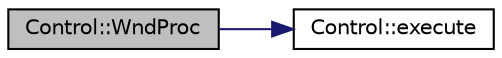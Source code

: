 digraph "Control::WndProc"
{
 // INTERACTIVE_SVG=YES
 // LATEX_PDF_SIZE
  edge [fontname="Helvetica",fontsize="10",labelfontname="Helvetica",labelfontsize="10"];
  node [fontname="Helvetica",fontsize="10",shape=record];
  rankdir="LR";
  Node1 [label="Control::WndProc",height=0.2,width=0.4,color="black", fillcolor="grey75", style="filled", fontcolor="black",tooltip=" "];
  Node1 -> Node2 [color="midnightblue",fontsize="10",style="solid",fontname="Helvetica"];
  Node2 [label="Control::execute",height=0.2,width=0.4,color="black", fillcolor="white", style="filled",URL="$class_control.html#ad2a1ce33f8bb652934af8d1c39ca7351",tooltip=" "];
}
